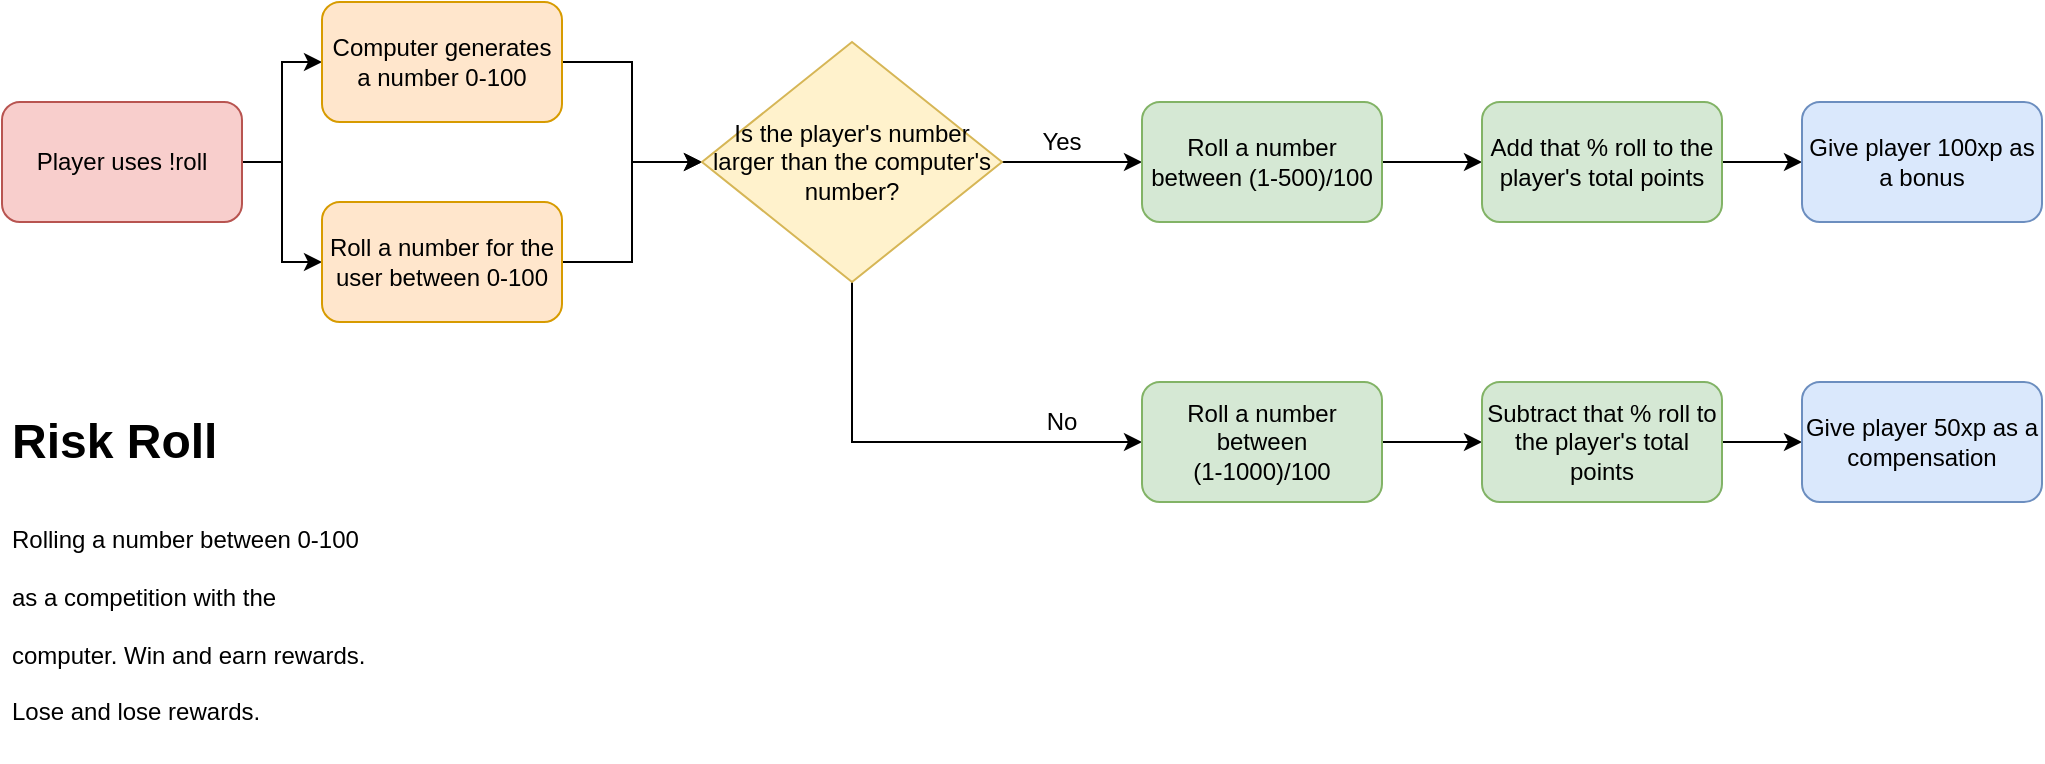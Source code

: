 <mxfile version="14.1.8" type="device"><diagram id="cEl8UJedsiGjy8SiBHCk" name="Risk Roll"><mxGraphModel dx="813" dy="794" grid="1" gridSize="10" guides="1" tooltips="1" connect="1" arrows="1" fold="1" page="1" pageScale="1" pageWidth="1400" pageHeight="850" math="0" shadow="0"><root><mxCell id="0"/><mxCell id="1" parent="0"/><mxCell id="AEF8i7yL7tabUcmVKkTO-5" style="edgeStyle=orthogonalEdgeStyle;rounded=0;orthogonalLoop=1;jettySize=auto;html=1;entryX=0;entryY=0.5;entryDx=0;entryDy=0;" edge="1" parent="1" source="AEF8i7yL7tabUcmVKkTO-1" target="AEF8i7yL7tabUcmVKkTO-2"><mxGeometry relative="1" as="geometry"/></mxCell><mxCell id="AEF8i7yL7tabUcmVKkTO-6" style="edgeStyle=orthogonalEdgeStyle;rounded=0;orthogonalLoop=1;jettySize=auto;html=1;entryX=0;entryY=0.5;entryDx=0;entryDy=0;" edge="1" parent="1" source="AEF8i7yL7tabUcmVKkTO-1" target="AEF8i7yL7tabUcmVKkTO-3"><mxGeometry relative="1" as="geometry"/></mxCell><mxCell id="AEF8i7yL7tabUcmVKkTO-1" value="Player uses !roll" style="rounded=1;whiteSpace=wrap;html=1;fillColor=#f8cecc;strokeColor=#b85450;" vertex="1" parent="1"><mxGeometry x="120" y="370" width="120" height="60" as="geometry"/></mxCell><mxCell id="AEF8i7yL7tabUcmVKkTO-8" style="edgeStyle=orthogonalEdgeStyle;rounded=0;orthogonalLoop=1;jettySize=auto;html=1;entryX=0;entryY=0.5;entryDx=0;entryDy=0;" edge="1" parent="1" source="AEF8i7yL7tabUcmVKkTO-2" target="AEF8i7yL7tabUcmVKkTO-7"><mxGeometry relative="1" as="geometry"/></mxCell><mxCell id="AEF8i7yL7tabUcmVKkTO-2" value="Computer generates a number 0-100" style="rounded=1;whiteSpace=wrap;html=1;fillColor=#ffe6cc;strokeColor=#d79b00;" vertex="1" parent="1"><mxGeometry x="280" y="320" width="120" height="60" as="geometry"/></mxCell><mxCell id="AEF8i7yL7tabUcmVKkTO-9" style="edgeStyle=orthogonalEdgeStyle;rounded=0;orthogonalLoop=1;jettySize=auto;html=1;entryX=0;entryY=0.5;entryDx=0;entryDy=0;" edge="1" parent="1" source="AEF8i7yL7tabUcmVKkTO-3" target="AEF8i7yL7tabUcmVKkTO-7"><mxGeometry relative="1" as="geometry"/></mxCell><mxCell id="AEF8i7yL7tabUcmVKkTO-3" value="Roll a number for the user between 0-100" style="rounded=1;whiteSpace=wrap;html=1;fillColor=#ffe6cc;strokeColor=#d79b00;" vertex="1" parent="1"><mxGeometry x="280" y="420" width="120" height="60" as="geometry"/></mxCell><mxCell id="AEF8i7yL7tabUcmVKkTO-11" style="edgeStyle=orthogonalEdgeStyle;rounded=0;orthogonalLoop=1;jettySize=auto;html=1;entryX=0;entryY=0.5;entryDx=0;entryDy=0;" edge="1" parent="1" source="AEF8i7yL7tabUcmVKkTO-7" target="AEF8i7yL7tabUcmVKkTO-10"><mxGeometry relative="1" as="geometry"/></mxCell><mxCell id="AEF8i7yL7tabUcmVKkTO-22" style="edgeStyle=orthogonalEdgeStyle;rounded=0;orthogonalLoop=1;jettySize=auto;html=1;entryX=0;entryY=0.5;entryDx=0;entryDy=0;" edge="1" parent="1" source="AEF8i7yL7tabUcmVKkTO-7" target="AEF8i7yL7tabUcmVKkTO-18"><mxGeometry relative="1" as="geometry"><Array as="points"><mxPoint x="545" y="540"/></Array></mxGeometry></mxCell><mxCell id="AEF8i7yL7tabUcmVKkTO-7" value="Is the player's number larger than the computer's number?" style="rhombus;whiteSpace=wrap;html=1;fillColor=#fff2cc;strokeColor=#d6b656;" vertex="1" parent="1"><mxGeometry x="470" y="340" width="150" height="120" as="geometry"/></mxCell><mxCell id="AEF8i7yL7tabUcmVKkTO-14" style="edgeStyle=orthogonalEdgeStyle;rounded=0;orthogonalLoop=1;jettySize=auto;html=1;" edge="1" parent="1" source="AEF8i7yL7tabUcmVKkTO-10" target="AEF8i7yL7tabUcmVKkTO-13"><mxGeometry relative="1" as="geometry"/></mxCell><mxCell id="AEF8i7yL7tabUcmVKkTO-10" value="Roll a number between (1-500)/100" style="rounded=1;whiteSpace=wrap;html=1;fillColor=#d5e8d4;strokeColor=#82b366;" vertex="1" parent="1"><mxGeometry x="690" y="370" width="120" height="60" as="geometry"/></mxCell><mxCell id="AEF8i7yL7tabUcmVKkTO-12" value="Yes" style="text;html=1;strokeColor=none;fillColor=none;align=center;verticalAlign=middle;whiteSpace=wrap;rounded=0;" vertex="1" parent="1"><mxGeometry x="630" y="380" width="40" height="20" as="geometry"/></mxCell><mxCell id="AEF8i7yL7tabUcmVKkTO-16" style="edgeStyle=orthogonalEdgeStyle;rounded=0;orthogonalLoop=1;jettySize=auto;html=1;entryX=0;entryY=0.5;entryDx=0;entryDy=0;" edge="1" parent="1" source="AEF8i7yL7tabUcmVKkTO-13" target="AEF8i7yL7tabUcmVKkTO-15"><mxGeometry relative="1" as="geometry"/></mxCell><mxCell id="AEF8i7yL7tabUcmVKkTO-13" value="Add that % roll to the player's total points" style="rounded=1;whiteSpace=wrap;html=1;fillColor=#d5e8d4;strokeColor=#82b366;" vertex="1" parent="1"><mxGeometry x="860" y="370" width="120" height="60" as="geometry"/></mxCell><mxCell id="AEF8i7yL7tabUcmVKkTO-15" value="Give player 100xp as a bonus" style="rounded=1;whiteSpace=wrap;html=1;fillColor=#dae8fc;strokeColor=#6c8ebf;" vertex="1" parent="1"><mxGeometry x="1020" y="370" width="120" height="60" as="geometry"/></mxCell><mxCell id="AEF8i7yL7tabUcmVKkTO-17" style="edgeStyle=orthogonalEdgeStyle;rounded=0;orthogonalLoop=1;jettySize=auto;html=1;" edge="1" parent="1" source="AEF8i7yL7tabUcmVKkTO-18" target="AEF8i7yL7tabUcmVKkTO-20"><mxGeometry relative="1" as="geometry"/></mxCell><mxCell id="AEF8i7yL7tabUcmVKkTO-18" value="Roll a number between&lt;br&gt;(1-1000)/100" style="rounded=1;whiteSpace=wrap;html=1;fillColor=#d5e8d4;strokeColor=#82b366;" vertex="1" parent="1"><mxGeometry x="690" y="510" width="120" height="60" as="geometry"/></mxCell><mxCell id="AEF8i7yL7tabUcmVKkTO-19" style="edgeStyle=orthogonalEdgeStyle;rounded=0;orthogonalLoop=1;jettySize=auto;html=1;entryX=0;entryY=0.5;entryDx=0;entryDy=0;" edge="1" parent="1" source="AEF8i7yL7tabUcmVKkTO-20" target="AEF8i7yL7tabUcmVKkTO-21"><mxGeometry relative="1" as="geometry"/></mxCell><mxCell id="AEF8i7yL7tabUcmVKkTO-20" value="Subtract that % roll to the player's total points" style="rounded=1;whiteSpace=wrap;html=1;fillColor=#d5e8d4;strokeColor=#82b366;" vertex="1" parent="1"><mxGeometry x="860" y="510" width="120" height="60" as="geometry"/></mxCell><mxCell id="AEF8i7yL7tabUcmVKkTO-21" value="Give player 50xp as a compensation" style="rounded=1;whiteSpace=wrap;html=1;fillColor=#dae8fc;strokeColor=#6c8ebf;" vertex="1" parent="1"><mxGeometry x="1020" y="510" width="120" height="60" as="geometry"/></mxCell><mxCell id="AEF8i7yL7tabUcmVKkTO-23" value="No" style="text;html=1;strokeColor=none;fillColor=none;align=center;verticalAlign=middle;whiteSpace=wrap;rounded=0;" vertex="1" parent="1"><mxGeometry x="630" y="520" width="40" height="20" as="geometry"/></mxCell><mxCell id="AEF8i7yL7tabUcmVKkTO-26" value="&lt;h1&gt;&lt;span&gt;Risk Roll&lt;/span&gt;&lt;/h1&gt;&lt;h1&gt;&lt;span style=&quot;font-size: 12px ; font-weight: normal&quot;&gt;Rolling a number between 0-100 as a competition with the computer. Win and earn rewards. Lose and lose rewards.&lt;/span&gt;&lt;br&gt;&lt;/h1&gt;" style="text;html=1;strokeColor=none;fillColor=none;spacing=5;spacingTop=-20;whiteSpace=wrap;overflow=hidden;rounded=0;" vertex="1" parent="1"><mxGeometry x="120" y="520" width="190" height="180" as="geometry"/></mxCell></root></mxGraphModel></diagram></mxfile>
